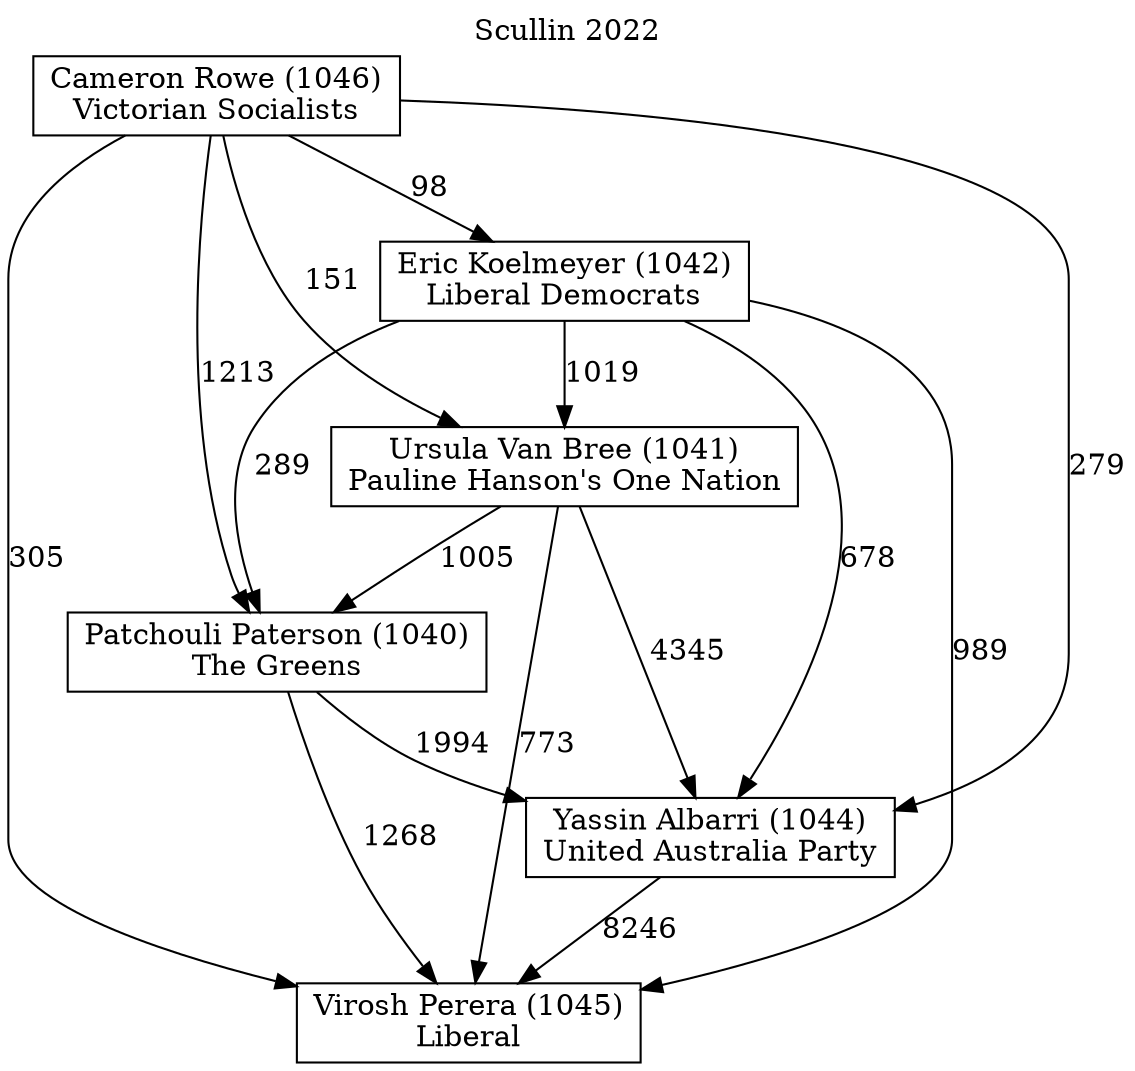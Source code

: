 // House preference flow
digraph "Virosh Perera (1045)_Scullin_2022" {
	graph [label="Scullin 2022" labelloc=t mclimit=10]
	node [shape=box]
	"Virosh Perera (1045)" [label="Virosh Perera (1045)
Liberal"]
	"Yassin Albarri (1044)" [label="Yassin Albarri (1044)
United Australia Party"]
	"Patchouli Paterson (1040)" [label="Patchouli Paterson (1040)
The Greens"]
	"Ursula Van Bree (1041)" [label="Ursula Van Bree (1041)
Pauline Hanson's One Nation"]
	"Eric Koelmeyer (1042)" [label="Eric Koelmeyer (1042)
Liberal Democrats"]
	"Cameron Rowe (1046)" [label="Cameron Rowe (1046)
Victorian Socialists"]
	"Yassin Albarri (1044)" -> "Virosh Perera (1045)" [label=8246]
	"Patchouli Paterson (1040)" -> "Yassin Albarri (1044)" [label=1994]
	"Ursula Van Bree (1041)" -> "Patchouli Paterson (1040)" [label=1005]
	"Eric Koelmeyer (1042)" -> "Ursula Van Bree (1041)" [label=1019]
	"Cameron Rowe (1046)" -> "Eric Koelmeyer (1042)" [label=98]
	"Patchouli Paterson (1040)" -> "Virosh Perera (1045)" [label=1268]
	"Ursula Van Bree (1041)" -> "Virosh Perera (1045)" [label=773]
	"Eric Koelmeyer (1042)" -> "Virosh Perera (1045)" [label=989]
	"Cameron Rowe (1046)" -> "Virosh Perera (1045)" [label=305]
	"Cameron Rowe (1046)" -> "Ursula Van Bree (1041)" [label=151]
	"Eric Koelmeyer (1042)" -> "Patchouli Paterson (1040)" [label=289]
	"Cameron Rowe (1046)" -> "Patchouli Paterson (1040)" [label=1213]
	"Ursula Van Bree (1041)" -> "Yassin Albarri (1044)" [label=4345]
	"Eric Koelmeyer (1042)" -> "Yassin Albarri (1044)" [label=678]
	"Cameron Rowe (1046)" -> "Yassin Albarri (1044)" [label=279]
}
